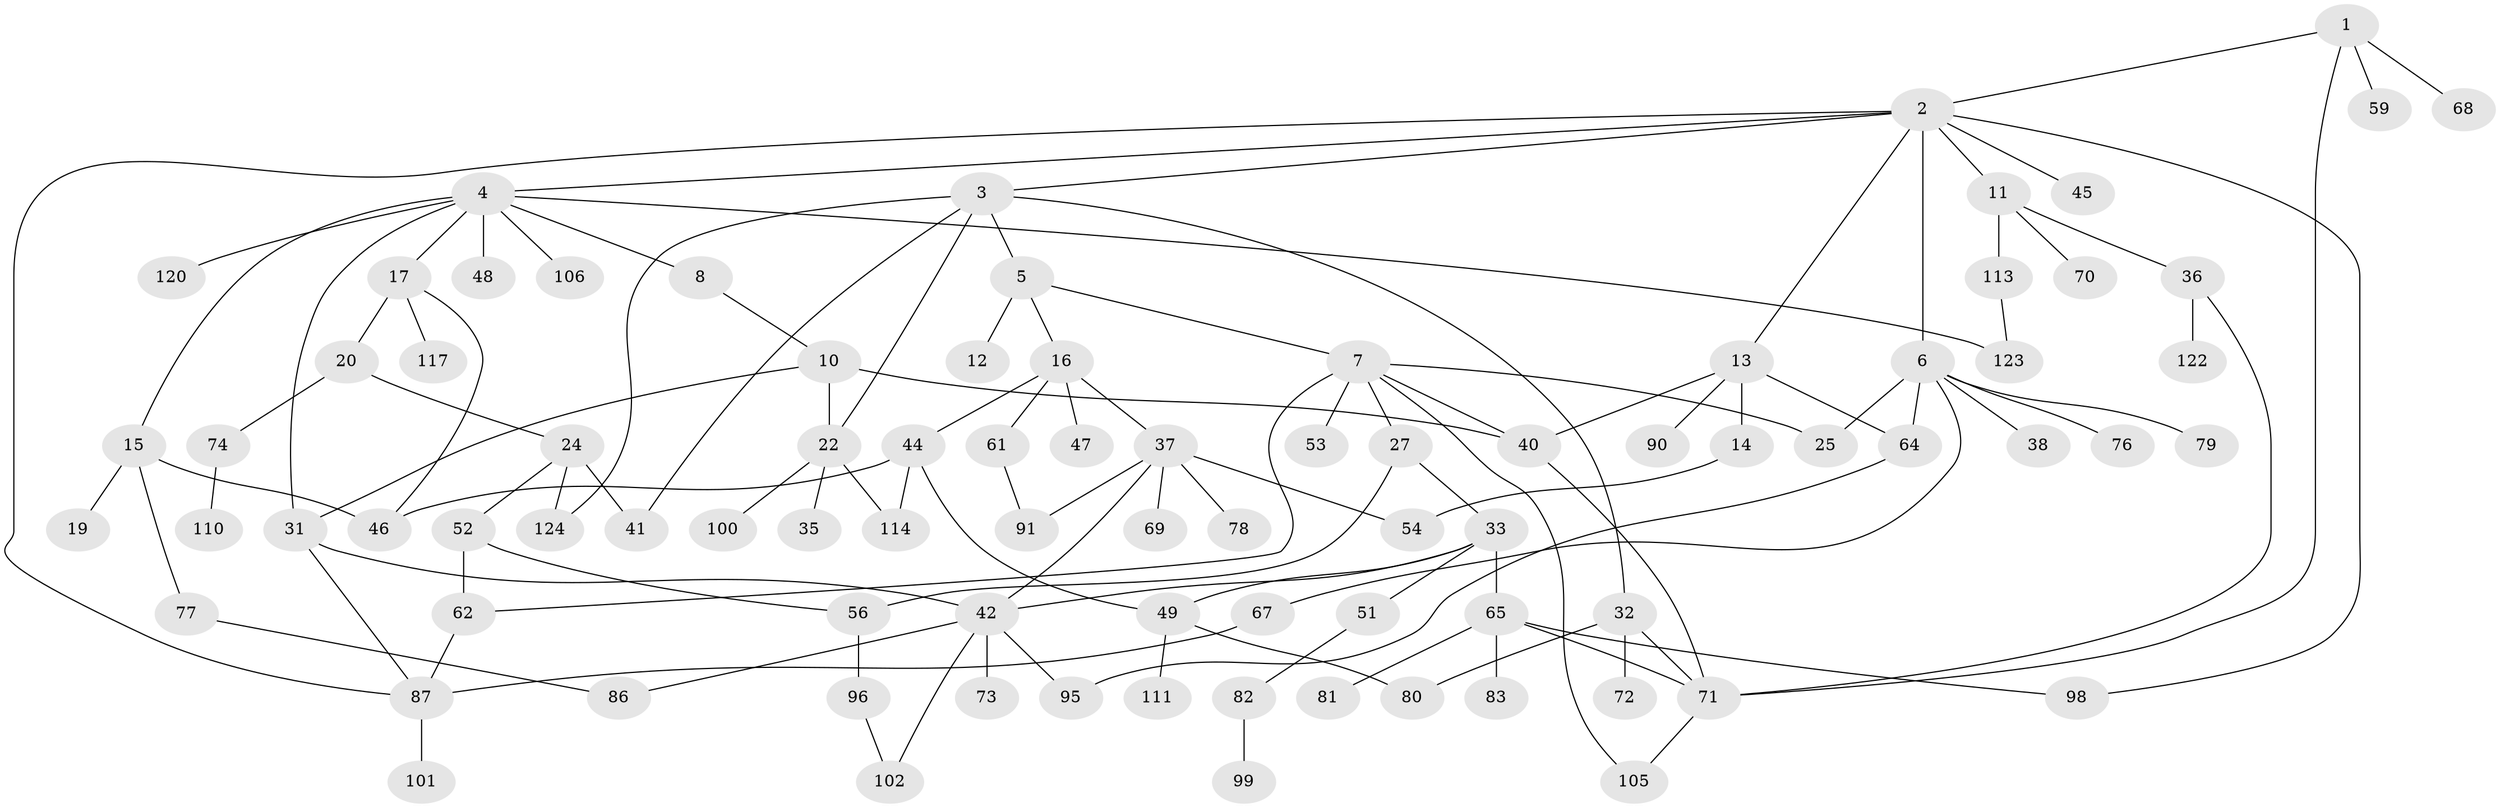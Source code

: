 // original degree distribution, {3: 0.20967741935483872, 9: 0.008064516129032258, 5: 0.056451612903225805, 6: 0.024193548387096774, 7: 0.008064516129032258, 2: 0.2903225806451613, 4: 0.12096774193548387, 1: 0.28225806451612906}
// Generated by graph-tools (version 1.1) at 2025/10/02/27/25 16:10:55]
// undirected, 86 vertices, 117 edges
graph export_dot {
graph [start="1"]
  node [color=gray90,style=filled];
  1 [super="+26"];
  2 [super="+94"];
  3 [super="+21"];
  4 [super="+9"];
  5 [super="+118"];
  6 [super="+30"];
  7 [super="+50"];
  8;
  10 [super="+55"];
  11 [super="+60"];
  12;
  13 [super="+88"];
  14;
  15;
  16 [super="+18"];
  17 [super="+23"];
  19;
  20;
  22 [super="+29"];
  24 [super="+28"];
  25 [super="+97"];
  27 [super="+108"];
  31;
  32 [super="+57"];
  33 [super="+34"];
  35 [super="+66"];
  36 [super="+89"];
  37 [super="+63"];
  38 [super="+39"];
  40 [super="+109"];
  41;
  42 [super="+43"];
  44 [super="+107"];
  45;
  46;
  47;
  48;
  49 [super="+58"];
  51;
  52;
  53 [super="+75"];
  54;
  56 [super="+93"];
  59;
  61 [super="+85"];
  62;
  64 [super="+121"];
  65;
  67;
  68;
  69;
  70;
  71 [super="+116"];
  72;
  73;
  74 [super="+112"];
  76;
  77;
  78;
  79;
  80 [super="+84"];
  81;
  82 [super="+103"];
  83;
  86 [super="+115"];
  87 [super="+92"];
  90;
  91 [super="+104"];
  95;
  96;
  98;
  99;
  100;
  101 [super="+119"];
  102;
  105;
  106;
  110;
  111;
  113;
  114;
  117;
  120;
  122;
  123;
  124;
  1 -- 2;
  1 -- 59;
  1 -- 68;
  1 -- 71;
  2 -- 3;
  2 -- 4;
  2 -- 6;
  2 -- 11;
  2 -- 13;
  2 -- 45;
  2 -- 98;
  2 -- 87;
  3 -- 5;
  3 -- 41;
  3 -- 32;
  3 -- 124;
  3 -- 22;
  4 -- 8;
  4 -- 31;
  4 -- 106;
  4 -- 120;
  4 -- 48;
  4 -- 17;
  4 -- 123;
  4 -- 15;
  5 -- 7;
  5 -- 12;
  5 -- 16;
  6 -- 25;
  6 -- 67;
  6 -- 38;
  6 -- 76;
  6 -- 79;
  6 -- 64;
  7 -- 27;
  7 -- 25;
  7 -- 105;
  7 -- 53 [weight=2];
  7 -- 62;
  7 -- 40;
  8 -- 10;
  10 -- 22;
  10 -- 40;
  10 -- 31;
  11 -- 36;
  11 -- 113;
  11 -- 70;
  13 -- 14;
  13 -- 64;
  13 -- 90;
  13 -- 40;
  14 -- 54;
  15 -- 19;
  15 -- 46;
  15 -- 77;
  16 -- 44;
  16 -- 61;
  16 -- 37;
  16 -- 47;
  17 -- 20;
  17 -- 46;
  17 -- 117;
  20 -- 24;
  20 -- 74;
  22 -- 114;
  22 -- 35;
  22 -- 100;
  24 -- 124;
  24 -- 41;
  24 -- 52;
  27 -- 33;
  27 -- 56;
  31 -- 42;
  31 -- 87;
  32 -- 72;
  32 -- 80;
  32 -- 71;
  33 -- 51 [weight=2];
  33 -- 42;
  33 -- 65;
  33 -- 49;
  36 -- 122;
  36 -- 71;
  37 -- 54;
  37 -- 42;
  37 -- 91;
  37 -- 69;
  37 -- 78;
  40 -- 71;
  42 -- 73;
  42 -- 86;
  42 -- 102;
  42 -- 95;
  44 -- 49;
  44 -- 114;
  44 -- 46;
  49 -- 111;
  49 -- 80;
  51 -- 82;
  52 -- 56;
  52 -- 62;
  56 -- 96;
  61 -- 91;
  62 -- 87;
  64 -- 95;
  65 -- 71;
  65 -- 81;
  65 -- 83;
  65 -- 98;
  67 -- 87;
  71 -- 105;
  74 -- 110;
  77 -- 86;
  82 -- 99;
  87 -- 101;
  96 -- 102;
  113 -- 123;
}
